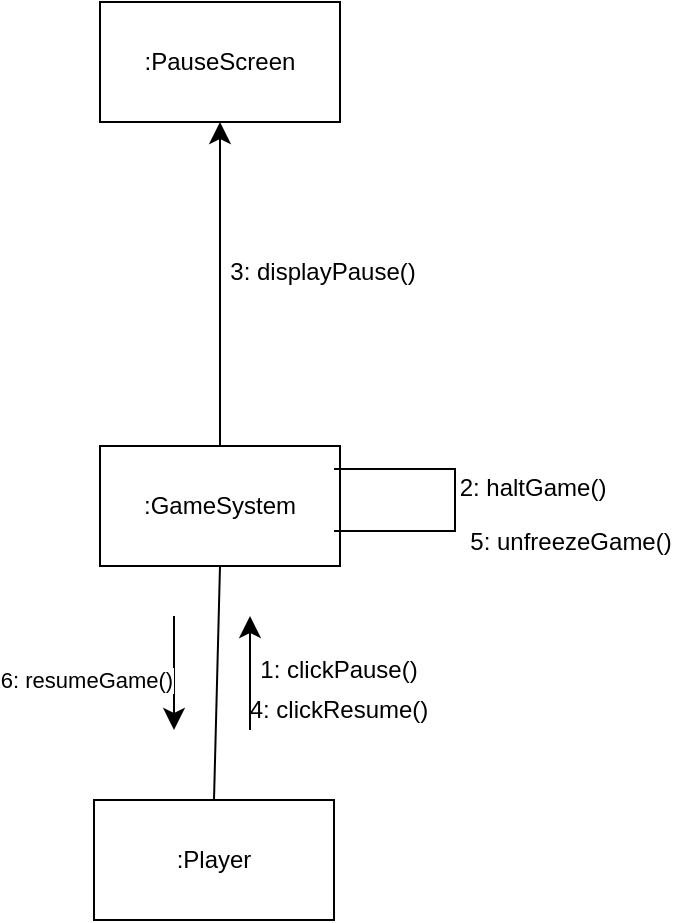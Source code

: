 <mxfile version="25.0.1">
  <diagram name="Sayfa -1" id="96A9WYW2yLLJLcR3Psbs">
    <mxGraphModel dx="1482" dy="877" grid="0" gridSize="10" guides="1" tooltips="1" connect="1" arrows="1" fold="1" page="0" pageScale="1" pageWidth="827" pageHeight="1169" math="0" shadow="0">
      <root>
        <mxCell id="0" />
        <mxCell id="1" parent="0" />
        <mxCell id="6ThaQt17COuNwWKQgEfG-2" value=":Player" style="rounded=0;whiteSpace=wrap;html=1;" vertex="1" parent="1">
          <mxGeometry x="47" y="572" width="120" height="60" as="geometry" />
        </mxCell>
        <mxCell id="6ThaQt17COuNwWKQgEfG-3" value=":PauseScreen" style="rounded=0;whiteSpace=wrap;html=1;" vertex="1" parent="1">
          <mxGeometry x="50" y="173" width="120" height="60" as="geometry" />
        </mxCell>
        <mxCell id="6ThaQt17COuNwWKQgEfG-4" value=":GameSystem" style="rounded=0;whiteSpace=wrap;html=1;" vertex="1" parent="1">
          <mxGeometry x="50" y="395" width="120" height="60" as="geometry" />
        </mxCell>
        <mxCell id="6ThaQt17COuNwWKQgEfG-5" value="" style="endArrow=classic;html=1;rounded=0;fontSize=12;startSize=8;endSize=8;curved=1;entryX=0.5;entryY=1;entryDx=0;entryDy=0;exitX=0.5;exitY=0;exitDx=0;exitDy=0;" edge="1" parent="1" source="6ThaQt17COuNwWKQgEfG-4" target="6ThaQt17COuNwWKQgEfG-3">
          <mxGeometry width="50" height="50" relative="1" as="geometry">
            <mxPoint x="287" y="448" as="sourcePoint" />
            <mxPoint x="337" y="398" as="targetPoint" />
          </mxGeometry>
        </mxCell>
        <mxCell id="6ThaQt17COuNwWKQgEfG-6" value="" style="endArrow=none;html=1;rounded=0;fontSize=12;startSize=8;endSize=8;curved=1;entryX=0.5;entryY=1;entryDx=0;entryDy=0;exitX=0.5;exitY=0;exitDx=0;exitDy=0;" edge="1" parent="1" source="6ThaQt17COuNwWKQgEfG-2" target="6ThaQt17COuNwWKQgEfG-4">
          <mxGeometry width="50" height="50" relative="1" as="geometry">
            <mxPoint x="287" y="448" as="sourcePoint" />
            <mxPoint x="337" y="398" as="targetPoint" />
          </mxGeometry>
        </mxCell>
        <mxCell id="6ThaQt17COuNwWKQgEfG-7" value="3: displayPause()" style="text;html=1;align=center;verticalAlign=middle;resizable=0;points=[];autosize=1;strokeColor=none;fillColor=none;" vertex="1" parent="1">
          <mxGeometry x="105" y="295" width="111" height="26" as="geometry" />
        </mxCell>
        <mxCell id="6ThaQt17COuNwWKQgEfG-8" value="" style="endArrow=classic;html=1;rounded=0;fontSize=12;startSize=8;endSize=8;curved=1;" edge="1" parent="1">
          <mxGeometry width="50" height="50" relative="1" as="geometry">
            <mxPoint x="125" y="537" as="sourcePoint" />
            <mxPoint x="125" y="480" as="targetPoint" />
          </mxGeometry>
        </mxCell>
        <mxCell id="6ThaQt17COuNwWKQgEfG-9" value="" style="endArrow=classic;html=1;rounded=0;fontSize=12;startSize=8;endSize=8;curved=1;" edge="1" parent="1">
          <mxGeometry width="50" height="50" relative="1" as="geometry">
            <mxPoint x="87" y="480" as="sourcePoint" />
            <mxPoint x="87" y="537" as="targetPoint" />
          </mxGeometry>
        </mxCell>
        <mxCell id="6ThaQt17COuNwWKQgEfG-10" value="1: clickPause()" style="text;html=1;align=center;verticalAlign=middle;resizable=0;points=[];autosize=1;strokeColor=none;fillColor=none;" vertex="1" parent="1">
          <mxGeometry x="120" y="494" width="97" height="26" as="geometry" />
        </mxCell>
        <mxCell id="6ThaQt17COuNwWKQgEfG-11" value="4: clickResume()" style="text;html=1;align=center;verticalAlign=middle;resizable=0;points=[];autosize=1;strokeColor=none;fillColor=none;" vertex="1" parent="1">
          <mxGeometry x="115" y="514" width="107" height="26" as="geometry" />
        </mxCell>
        <mxCell id="6ThaQt17COuNwWKQgEfG-12" value="6: resumeGame()" style="edgeLabel;html=1;align=center;verticalAlign=middle;resizable=0;points=[];" vertex="1" connectable="0" parent="1">
          <mxGeometry x="43" y="512" as="geometry" />
        </mxCell>
        <mxCell id="6ThaQt17COuNwWKQgEfG-14" value="" style="shape=partialRectangle;whiteSpace=wrap;html=1;bottom=1;right=1;left=1;top=0;fillColor=none;routingCenterX=-0.5;rotation=-90;" vertex="1" parent="1">
          <mxGeometry x="182" y="392" width="31" height="60" as="geometry" />
        </mxCell>
        <mxCell id="6ThaQt17COuNwWKQgEfG-16" value="2: haltGame()" style="text;html=1;align=center;verticalAlign=middle;resizable=0;points=[];autosize=1;strokeColor=none;fillColor=none;" vertex="1" parent="1">
          <mxGeometry x="220" y="403" width="91" height="26" as="geometry" />
        </mxCell>
        <mxCell id="6ThaQt17COuNwWKQgEfG-17" value="5: unfreezeGame()" style="text;html=1;align=center;verticalAlign=middle;resizable=0;points=[];autosize=1;strokeColor=none;fillColor=none;" vertex="1" parent="1">
          <mxGeometry x="225" y="430" width="119" height="26" as="geometry" />
        </mxCell>
      </root>
    </mxGraphModel>
  </diagram>
</mxfile>
